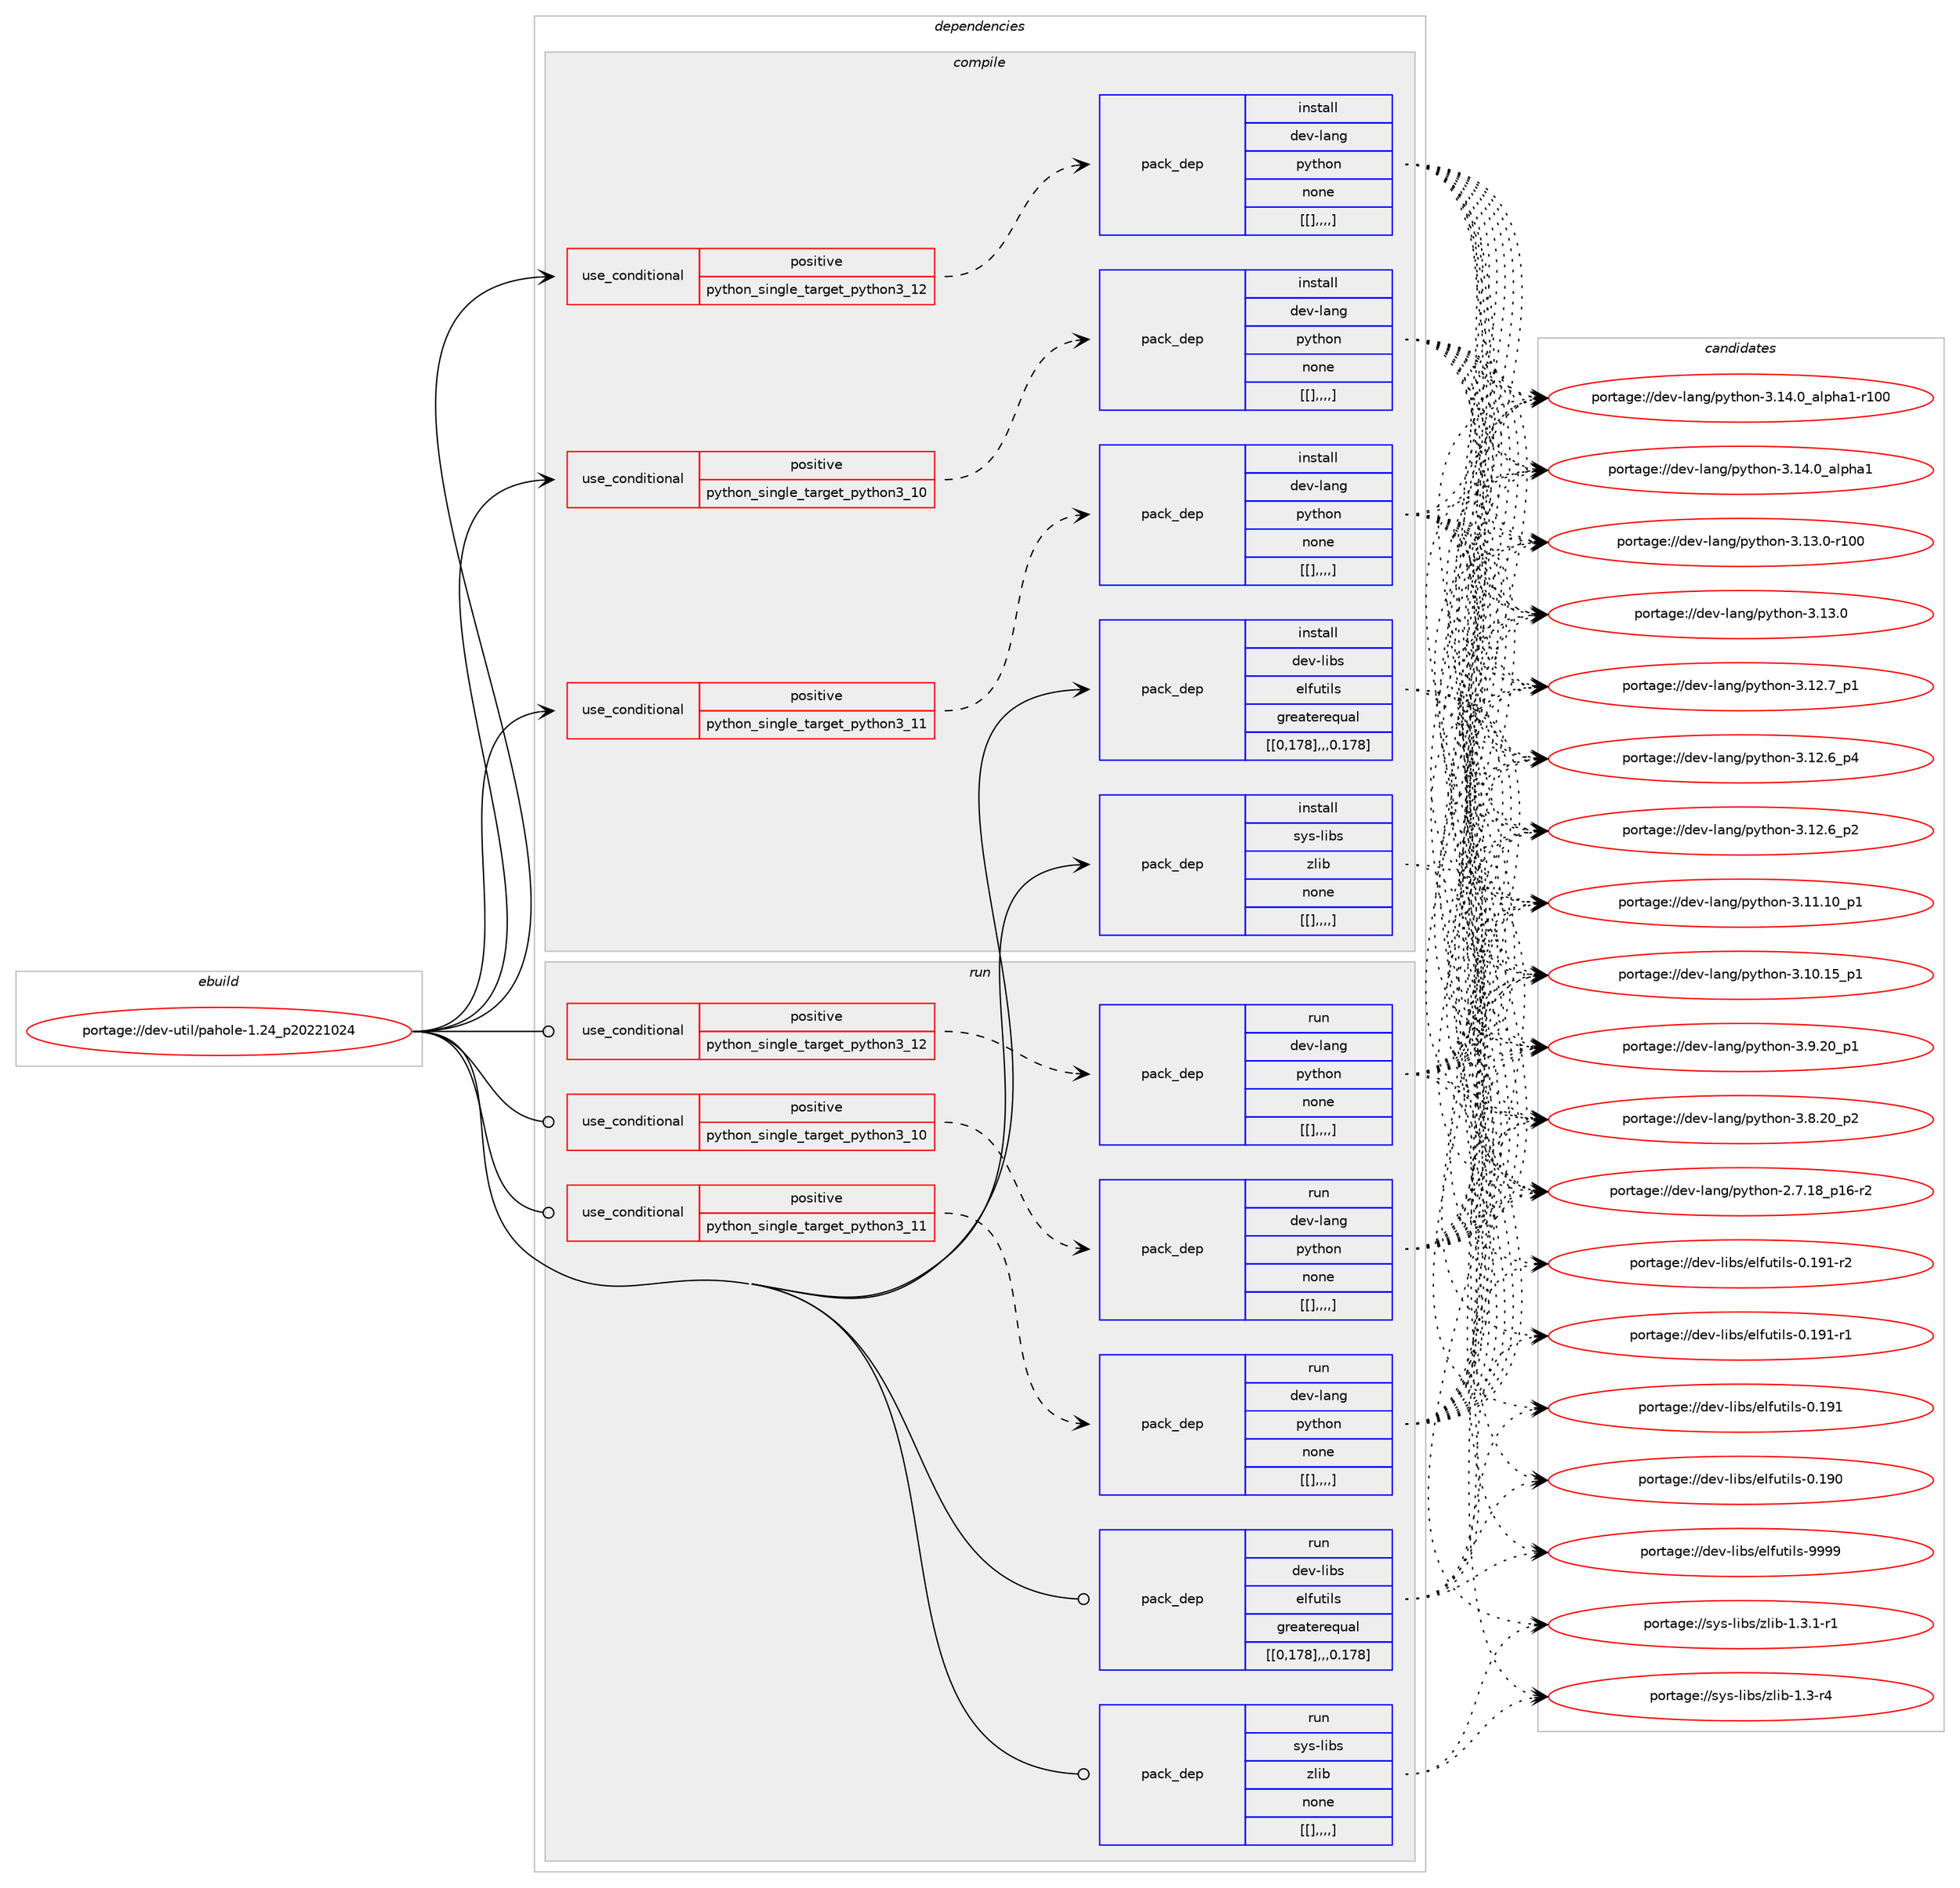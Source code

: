 digraph prolog {

# *************
# Graph options
# *************

newrank=true;
concentrate=true;
compound=true;
graph [rankdir=LR,fontname=Helvetica,fontsize=10,ranksep=1.5];#, ranksep=2.5, nodesep=0.2];
edge  [arrowhead=vee];
node  [fontname=Helvetica,fontsize=10];

# **********
# The ebuild
# **********

subgraph cluster_leftcol {
color=gray;
label=<<i>ebuild</i>>;
id [label="portage://dev-util/pahole-1.24_p20221024", color=red, width=4, href="../dev-util/pahole-1.24_p20221024.svg"];
}

# ****************
# The dependencies
# ****************

subgraph cluster_midcol {
color=gray;
label=<<i>dependencies</i>>;
subgraph cluster_compile {
fillcolor="#eeeeee";
style=filled;
label=<<i>compile</i>>;
subgraph cond65922 {
dependency229554 [label=<<TABLE BORDER="0" CELLBORDER="1" CELLSPACING="0" CELLPADDING="4"><TR><TD ROWSPAN="3" CELLPADDING="10">use_conditional</TD></TR><TR><TD>positive</TD></TR><TR><TD>python_single_target_python3_10</TD></TR></TABLE>>, shape=none, color=red];
subgraph pack162139 {
dependency229630 [label=<<TABLE BORDER="0" CELLBORDER="1" CELLSPACING="0" CELLPADDING="4" WIDTH="220"><TR><TD ROWSPAN="6" CELLPADDING="30">pack_dep</TD></TR><TR><TD WIDTH="110">install</TD></TR><TR><TD>dev-lang</TD></TR><TR><TD>python</TD></TR><TR><TD>none</TD></TR><TR><TD>[[],,,,]</TD></TR></TABLE>>, shape=none, color=blue];
}
dependency229554:e -> dependency229630:w [weight=20,style="dashed",arrowhead="vee"];
}
id:e -> dependency229554:w [weight=20,style="solid",arrowhead="vee"];
subgraph cond65944 {
dependency229705 [label=<<TABLE BORDER="0" CELLBORDER="1" CELLSPACING="0" CELLPADDING="4"><TR><TD ROWSPAN="3" CELLPADDING="10">use_conditional</TD></TR><TR><TD>positive</TD></TR><TR><TD>python_single_target_python3_11</TD></TR></TABLE>>, shape=none, color=red];
subgraph pack162246 {
dependency229746 [label=<<TABLE BORDER="0" CELLBORDER="1" CELLSPACING="0" CELLPADDING="4" WIDTH="220"><TR><TD ROWSPAN="6" CELLPADDING="30">pack_dep</TD></TR><TR><TD WIDTH="110">install</TD></TR><TR><TD>dev-lang</TD></TR><TR><TD>python</TD></TR><TR><TD>none</TD></TR><TR><TD>[[],,,,]</TD></TR></TABLE>>, shape=none, color=blue];
}
dependency229705:e -> dependency229746:w [weight=20,style="dashed",arrowhead="vee"];
}
id:e -> dependency229705:w [weight=20,style="solid",arrowhead="vee"];
subgraph cond65975 {
dependency229786 [label=<<TABLE BORDER="0" CELLBORDER="1" CELLSPACING="0" CELLPADDING="4"><TR><TD ROWSPAN="3" CELLPADDING="10">use_conditional</TD></TR><TR><TD>positive</TD></TR><TR><TD>python_single_target_python3_12</TD></TR></TABLE>>, shape=none, color=red];
subgraph pack162304 {
dependency229828 [label=<<TABLE BORDER="0" CELLBORDER="1" CELLSPACING="0" CELLPADDING="4" WIDTH="220"><TR><TD ROWSPAN="6" CELLPADDING="30">pack_dep</TD></TR><TR><TD WIDTH="110">install</TD></TR><TR><TD>dev-lang</TD></TR><TR><TD>python</TD></TR><TR><TD>none</TD></TR><TR><TD>[[],,,,]</TD></TR></TABLE>>, shape=none, color=blue];
}
dependency229786:e -> dependency229828:w [weight=20,style="dashed",arrowhead="vee"];
}
id:e -> dependency229786:w [weight=20,style="solid",arrowhead="vee"];
subgraph pack162308 {
dependency229833 [label=<<TABLE BORDER="0" CELLBORDER="1" CELLSPACING="0" CELLPADDING="4" WIDTH="220"><TR><TD ROWSPAN="6" CELLPADDING="30">pack_dep</TD></TR><TR><TD WIDTH="110">install</TD></TR><TR><TD>dev-libs</TD></TR><TR><TD>elfutils</TD></TR><TR><TD>greaterequal</TD></TR><TR><TD>[[0,178],,,0.178]</TD></TR></TABLE>>, shape=none, color=blue];
}
id:e -> dependency229833:w [weight=20,style="solid",arrowhead="vee"];
subgraph pack162326 {
dependency229874 [label=<<TABLE BORDER="0" CELLBORDER="1" CELLSPACING="0" CELLPADDING="4" WIDTH="220"><TR><TD ROWSPAN="6" CELLPADDING="30">pack_dep</TD></TR><TR><TD WIDTH="110">install</TD></TR><TR><TD>sys-libs</TD></TR><TR><TD>zlib</TD></TR><TR><TD>none</TD></TR><TR><TD>[[],,,,]</TD></TR></TABLE>>, shape=none, color=blue];
}
id:e -> dependency229874:w [weight=20,style="solid",arrowhead="vee"];
}
subgraph cluster_compileandrun {
fillcolor="#eeeeee";
style=filled;
label=<<i>compile and run</i>>;
}
subgraph cluster_run {
fillcolor="#eeeeee";
style=filled;
label=<<i>run</i>>;
subgraph cond66011 {
dependency229898 [label=<<TABLE BORDER="0" CELLBORDER="1" CELLSPACING="0" CELLPADDING="4"><TR><TD ROWSPAN="3" CELLPADDING="10">use_conditional</TD></TR><TR><TD>positive</TD></TR><TR><TD>python_single_target_python3_10</TD></TR></TABLE>>, shape=none, color=red];
subgraph pack162361 {
dependency229901 [label=<<TABLE BORDER="0" CELLBORDER="1" CELLSPACING="0" CELLPADDING="4" WIDTH="220"><TR><TD ROWSPAN="6" CELLPADDING="30">pack_dep</TD></TR><TR><TD WIDTH="110">run</TD></TR><TR><TD>dev-lang</TD></TR><TR><TD>python</TD></TR><TR><TD>none</TD></TR><TR><TD>[[],,,,]</TD></TR></TABLE>>, shape=none, color=blue];
}
dependency229898:e -> dependency229901:w [weight=20,style="dashed",arrowhead="vee"];
}
id:e -> dependency229898:w [weight=20,style="solid",arrowhead="odot"];
subgraph cond66013 {
dependency229909 [label=<<TABLE BORDER="0" CELLBORDER="1" CELLSPACING="0" CELLPADDING="4"><TR><TD ROWSPAN="3" CELLPADDING="10">use_conditional</TD></TR><TR><TD>positive</TD></TR><TR><TD>python_single_target_python3_11</TD></TR></TABLE>>, shape=none, color=red];
subgraph pack162365 {
dependency229913 [label=<<TABLE BORDER="0" CELLBORDER="1" CELLSPACING="0" CELLPADDING="4" WIDTH="220"><TR><TD ROWSPAN="6" CELLPADDING="30">pack_dep</TD></TR><TR><TD WIDTH="110">run</TD></TR><TR><TD>dev-lang</TD></TR><TR><TD>python</TD></TR><TR><TD>none</TD></TR><TR><TD>[[],,,,]</TD></TR></TABLE>>, shape=none, color=blue];
}
dependency229909:e -> dependency229913:w [weight=20,style="dashed",arrowhead="vee"];
}
id:e -> dependency229909:w [weight=20,style="solid",arrowhead="odot"];
subgraph cond66016 {
dependency229919 [label=<<TABLE BORDER="0" CELLBORDER="1" CELLSPACING="0" CELLPADDING="4"><TR><TD ROWSPAN="3" CELLPADDING="10">use_conditional</TD></TR><TR><TD>positive</TD></TR><TR><TD>python_single_target_python3_12</TD></TR></TABLE>>, shape=none, color=red];
subgraph pack162375 {
dependency229931 [label=<<TABLE BORDER="0" CELLBORDER="1" CELLSPACING="0" CELLPADDING="4" WIDTH="220"><TR><TD ROWSPAN="6" CELLPADDING="30">pack_dep</TD></TR><TR><TD WIDTH="110">run</TD></TR><TR><TD>dev-lang</TD></TR><TR><TD>python</TD></TR><TR><TD>none</TD></TR><TR><TD>[[],,,,]</TD></TR></TABLE>>, shape=none, color=blue];
}
dependency229919:e -> dependency229931:w [weight=20,style="dashed",arrowhead="vee"];
}
id:e -> dependency229919:w [weight=20,style="solid",arrowhead="odot"];
subgraph pack162379 {
dependency230004 [label=<<TABLE BORDER="0" CELLBORDER="1" CELLSPACING="0" CELLPADDING="4" WIDTH="220"><TR><TD ROWSPAN="6" CELLPADDING="30">pack_dep</TD></TR><TR><TD WIDTH="110">run</TD></TR><TR><TD>dev-libs</TD></TR><TR><TD>elfutils</TD></TR><TR><TD>greaterequal</TD></TR><TR><TD>[[0,178],,,0.178]</TD></TR></TABLE>>, shape=none, color=blue];
}
id:e -> dependency230004:w [weight=20,style="solid",arrowhead="odot"];
subgraph pack162442 {
dependency230024 [label=<<TABLE BORDER="0" CELLBORDER="1" CELLSPACING="0" CELLPADDING="4" WIDTH="220"><TR><TD ROWSPAN="6" CELLPADDING="30">pack_dep</TD></TR><TR><TD WIDTH="110">run</TD></TR><TR><TD>sys-libs</TD></TR><TR><TD>zlib</TD></TR><TR><TD>none</TD></TR><TR><TD>[[],,,,]</TD></TR></TABLE>>, shape=none, color=blue];
}
id:e -> dependency230024:w [weight=20,style="solid",arrowhead="odot"];
}
}

# **************
# The candidates
# **************

subgraph cluster_choices {
rank=same;
color=gray;
label=<<i>candidates</i>>;

subgraph choice161775 {
color=black;
nodesep=1;
choice100101118451089711010347112121116104111110455146495246489597108112104974945114494848 [label="portage://dev-lang/python-3.14.0_alpha1-r100", color=red, width=4,href="../dev-lang/python-3.14.0_alpha1-r100.svg"];
choice1001011184510897110103471121211161041111104551464952464895971081121049749 [label="portage://dev-lang/python-3.14.0_alpha1", color=red, width=4,href="../dev-lang/python-3.14.0_alpha1.svg"];
choice1001011184510897110103471121211161041111104551464951464845114494848 [label="portage://dev-lang/python-3.13.0-r100", color=red, width=4,href="../dev-lang/python-3.13.0-r100.svg"];
choice10010111845108971101034711212111610411111045514649514648 [label="portage://dev-lang/python-3.13.0", color=red, width=4,href="../dev-lang/python-3.13.0.svg"];
choice100101118451089711010347112121116104111110455146495046559511249 [label="portage://dev-lang/python-3.12.7_p1", color=red, width=4,href="../dev-lang/python-3.12.7_p1.svg"];
choice100101118451089711010347112121116104111110455146495046549511252 [label="portage://dev-lang/python-3.12.6_p4", color=red, width=4,href="../dev-lang/python-3.12.6_p4.svg"];
choice100101118451089711010347112121116104111110455146495046549511250 [label="portage://dev-lang/python-3.12.6_p2", color=red, width=4,href="../dev-lang/python-3.12.6_p2.svg"];
choice10010111845108971101034711212111610411111045514649494649489511249 [label="portage://dev-lang/python-3.11.10_p1", color=red, width=4,href="../dev-lang/python-3.11.10_p1.svg"];
choice10010111845108971101034711212111610411111045514649484649539511249 [label="portage://dev-lang/python-3.10.15_p1", color=red, width=4,href="../dev-lang/python-3.10.15_p1.svg"];
choice100101118451089711010347112121116104111110455146574650489511249 [label="portage://dev-lang/python-3.9.20_p1", color=red, width=4,href="../dev-lang/python-3.9.20_p1.svg"];
choice100101118451089711010347112121116104111110455146564650489511250 [label="portage://dev-lang/python-3.8.20_p2", color=red, width=4,href="../dev-lang/python-3.8.20_p2.svg"];
choice100101118451089711010347112121116104111110455046554649569511249544511450 [label="portage://dev-lang/python-2.7.18_p16-r2", color=red, width=4,href="../dev-lang/python-2.7.18_p16-r2.svg"];
dependency229630:e -> choice100101118451089711010347112121116104111110455146495246489597108112104974945114494848:w [style=dotted,weight="100"];
dependency229630:e -> choice1001011184510897110103471121211161041111104551464952464895971081121049749:w [style=dotted,weight="100"];
dependency229630:e -> choice1001011184510897110103471121211161041111104551464951464845114494848:w [style=dotted,weight="100"];
dependency229630:e -> choice10010111845108971101034711212111610411111045514649514648:w [style=dotted,weight="100"];
dependency229630:e -> choice100101118451089711010347112121116104111110455146495046559511249:w [style=dotted,weight="100"];
dependency229630:e -> choice100101118451089711010347112121116104111110455146495046549511252:w [style=dotted,weight="100"];
dependency229630:e -> choice100101118451089711010347112121116104111110455146495046549511250:w [style=dotted,weight="100"];
dependency229630:e -> choice10010111845108971101034711212111610411111045514649494649489511249:w [style=dotted,weight="100"];
dependency229630:e -> choice10010111845108971101034711212111610411111045514649484649539511249:w [style=dotted,weight="100"];
dependency229630:e -> choice100101118451089711010347112121116104111110455146574650489511249:w [style=dotted,weight="100"];
dependency229630:e -> choice100101118451089711010347112121116104111110455146564650489511250:w [style=dotted,weight="100"];
dependency229630:e -> choice100101118451089711010347112121116104111110455046554649569511249544511450:w [style=dotted,weight="100"];
}
subgraph choice161783 {
color=black;
nodesep=1;
choice100101118451089711010347112121116104111110455146495246489597108112104974945114494848 [label="portage://dev-lang/python-3.14.0_alpha1-r100", color=red, width=4,href="../dev-lang/python-3.14.0_alpha1-r100.svg"];
choice1001011184510897110103471121211161041111104551464952464895971081121049749 [label="portage://dev-lang/python-3.14.0_alpha1", color=red, width=4,href="../dev-lang/python-3.14.0_alpha1.svg"];
choice1001011184510897110103471121211161041111104551464951464845114494848 [label="portage://dev-lang/python-3.13.0-r100", color=red, width=4,href="../dev-lang/python-3.13.0-r100.svg"];
choice10010111845108971101034711212111610411111045514649514648 [label="portage://dev-lang/python-3.13.0", color=red, width=4,href="../dev-lang/python-3.13.0.svg"];
choice100101118451089711010347112121116104111110455146495046559511249 [label="portage://dev-lang/python-3.12.7_p1", color=red, width=4,href="../dev-lang/python-3.12.7_p1.svg"];
choice100101118451089711010347112121116104111110455146495046549511252 [label="portage://dev-lang/python-3.12.6_p4", color=red, width=4,href="../dev-lang/python-3.12.6_p4.svg"];
choice100101118451089711010347112121116104111110455146495046549511250 [label="portage://dev-lang/python-3.12.6_p2", color=red, width=4,href="../dev-lang/python-3.12.6_p2.svg"];
choice10010111845108971101034711212111610411111045514649494649489511249 [label="portage://dev-lang/python-3.11.10_p1", color=red, width=4,href="../dev-lang/python-3.11.10_p1.svg"];
choice10010111845108971101034711212111610411111045514649484649539511249 [label="portage://dev-lang/python-3.10.15_p1", color=red, width=4,href="../dev-lang/python-3.10.15_p1.svg"];
choice100101118451089711010347112121116104111110455146574650489511249 [label="portage://dev-lang/python-3.9.20_p1", color=red, width=4,href="../dev-lang/python-3.9.20_p1.svg"];
choice100101118451089711010347112121116104111110455146564650489511250 [label="portage://dev-lang/python-3.8.20_p2", color=red, width=4,href="../dev-lang/python-3.8.20_p2.svg"];
choice100101118451089711010347112121116104111110455046554649569511249544511450 [label="portage://dev-lang/python-2.7.18_p16-r2", color=red, width=4,href="../dev-lang/python-2.7.18_p16-r2.svg"];
dependency229746:e -> choice100101118451089711010347112121116104111110455146495246489597108112104974945114494848:w [style=dotted,weight="100"];
dependency229746:e -> choice1001011184510897110103471121211161041111104551464952464895971081121049749:w [style=dotted,weight="100"];
dependency229746:e -> choice1001011184510897110103471121211161041111104551464951464845114494848:w [style=dotted,weight="100"];
dependency229746:e -> choice10010111845108971101034711212111610411111045514649514648:w [style=dotted,weight="100"];
dependency229746:e -> choice100101118451089711010347112121116104111110455146495046559511249:w [style=dotted,weight="100"];
dependency229746:e -> choice100101118451089711010347112121116104111110455146495046549511252:w [style=dotted,weight="100"];
dependency229746:e -> choice100101118451089711010347112121116104111110455146495046549511250:w [style=dotted,weight="100"];
dependency229746:e -> choice10010111845108971101034711212111610411111045514649494649489511249:w [style=dotted,weight="100"];
dependency229746:e -> choice10010111845108971101034711212111610411111045514649484649539511249:w [style=dotted,weight="100"];
dependency229746:e -> choice100101118451089711010347112121116104111110455146574650489511249:w [style=dotted,weight="100"];
dependency229746:e -> choice100101118451089711010347112121116104111110455146564650489511250:w [style=dotted,weight="100"];
dependency229746:e -> choice100101118451089711010347112121116104111110455046554649569511249544511450:w [style=dotted,weight="100"];
}
subgraph choice161796 {
color=black;
nodesep=1;
choice100101118451089711010347112121116104111110455146495246489597108112104974945114494848 [label="portage://dev-lang/python-3.14.0_alpha1-r100", color=red, width=4,href="../dev-lang/python-3.14.0_alpha1-r100.svg"];
choice1001011184510897110103471121211161041111104551464952464895971081121049749 [label="portage://dev-lang/python-3.14.0_alpha1", color=red, width=4,href="../dev-lang/python-3.14.0_alpha1.svg"];
choice1001011184510897110103471121211161041111104551464951464845114494848 [label="portage://dev-lang/python-3.13.0-r100", color=red, width=4,href="../dev-lang/python-3.13.0-r100.svg"];
choice10010111845108971101034711212111610411111045514649514648 [label="portage://dev-lang/python-3.13.0", color=red, width=4,href="../dev-lang/python-3.13.0.svg"];
choice100101118451089711010347112121116104111110455146495046559511249 [label="portage://dev-lang/python-3.12.7_p1", color=red, width=4,href="../dev-lang/python-3.12.7_p1.svg"];
choice100101118451089711010347112121116104111110455146495046549511252 [label="portage://dev-lang/python-3.12.6_p4", color=red, width=4,href="../dev-lang/python-3.12.6_p4.svg"];
choice100101118451089711010347112121116104111110455146495046549511250 [label="portage://dev-lang/python-3.12.6_p2", color=red, width=4,href="../dev-lang/python-3.12.6_p2.svg"];
choice10010111845108971101034711212111610411111045514649494649489511249 [label="portage://dev-lang/python-3.11.10_p1", color=red, width=4,href="../dev-lang/python-3.11.10_p1.svg"];
choice10010111845108971101034711212111610411111045514649484649539511249 [label="portage://dev-lang/python-3.10.15_p1", color=red, width=4,href="../dev-lang/python-3.10.15_p1.svg"];
choice100101118451089711010347112121116104111110455146574650489511249 [label="portage://dev-lang/python-3.9.20_p1", color=red, width=4,href="../dev-lang/python-3.9.20_p1.svg"];
choice100101118451089711010347112121116104111110455146564650489511250 [label="portage://dev-lang/python-3.8.20_p2", color=red, width=4,href="../dev-lang/python-3.8.20_p2.svg"];
choice100101118451089711010347112121116104111110455046554649569511249544511450 [label="portage://dev-lang/python-2.7.18_p16-r2", color=red, width=4,href="../dev-lang/python-2.7.18_p16-r2.svg"];
dependency229828:e -> choice100101118451089711010347112121116104111110455146495246489597108112104974945114494848:w [style=dotted,weight="100"];
dependency229828:e -> choice1001011184510897110103471121211161041111104551464952464895971081121049749:w [style=dotted,weight="100"];
dependency229828:e -> choice1001011184510897110103471121211161041111104551464951464845114494848:w [style=dotted,weight="100"];
dependency229828:e -> choice10010111845108971101034711212111610411111045514649514648:w [style=dotted,weight="100"];
dependency229828:e -> choice100101118451089711010347112121116104111110455146495046559511249:w [style=dotted,weight="100"];
dependency229828:e -> choice100101118451089711010347112121116104111110455146495046549511252:w [style=dotted,weight="100"];
dependency229828:e -> choice100101118451089711010347112121116104111110455146495046549511250:w [style=dotted,weight="100"];
dependency229828:e -> choice10010111845108971101034711212111610411111045514649494649489511249:w [style=dotted,weight="100"];
dependency229828:e -> choice10010111845108971101034711212111610411111045514649484649539511249:w [style=dotted,weight="100"];
dependency229828:e -> choice100101118451089711010347112121116104111110455146574650489511249:w [style=dotted,weight="100"];
dependency229828:e -> choice100101118451089711010347112121116104111110455146564650489511250:w [style=dotted,weight="100"];
dependency229828:e -> choice100101118451089711010347112121116104111110455046554649569511249544511450:w [style=dotted,weight="100"];
}
subgraph choice161806 {
color=black;
nodesep=1;
choice1001011184510810598115471011081021171161051081154557575757 [label="portage://dev-libs/elfutils-9999", color=red, width=4,href="../dev-libs/elfutils-9999.svg"];
choice1001011184510810598115471011081021171161051081154548464957494511450 [label="portage://dev-libs/elfutils-0.191-r2", color=red, width=4,href="../dev-libs/elfutils-0.191-r2.svg"];
choice1001011184510810598115471011081021171161051081154548464957494511449 [label="portage://dev-libs/elfutils-0.191-r1", color=red, width=4,href="../dev-libs/elfutils-0.191-r1.svg"];
choice100101118451081059811547101108102117116105108115454846495749 [label="portage://dev-libs/elfutils-0.191", color=red, width=4,href="../dev-libs/elfutils-0.191.svg"];
choice100101118451081059811547101108102117116105108115454846495748 [label="portage://dev-libs/elfutils-0.190", color=red, width=4,href="../dev-libs/elfutils-0.190.svg"];
dependency229833:e -> choice1001011184510810598115471011081021171161051081154557575757:w [style=dotted,weight="100"];
dependency229833:e -> choice1001011184510810598115471011081021171161051081154548464957494511450:w [style=dotted,weight="100"];
dependency229833:e -> choice1001011184510810598115471011081021171161051081154548464957494511449:w [style=dotted,weight="100"];
dependency229833:e -> choice100101118451081059811547101108102117116105108115454846495749:w [style=dotted,weight="100"];
dependency229833:e -> choice100101118451081059811547101108102117116105108115454846495748:w [style=dotted,weight="100"];
}
subgraph choice161825 {
color=black;
nodesep=1;
choice115121115451081059811547122108105984549465146494511449 [label="portage://sys-libs/zlib-1.3.1-r1", color=red, width=4,href="../sys-libs/zlib-1.3.1-r1.svg"];
choice11512111545108105981154712210810598454946514511452 [label="portage://sys-libs/zlib-1.3-r4", color=red, width=4,href="../sys-libs/zlib-1.3-r4.svg"];
dependency229874:e -> choice115121115451081059811547122108105984549465146494511449:w [style=dotted,weight="100"];
dependency229874:e -> choice11512111545108105981154712210810598454946514511452:w [style=dotted,weight="100"];
}
subgraph choice161840 {
color=black;
nodesep=1;
choice100101118451089711010347112121116104111110455146495246489597108112104974945114494848 [label="portage://dev-lang/python-3.14.0_alpha1-r100", color=red, width=4,href="../dev-lang/python-3.14.0_alpha1-r100.svg"];
choice1001011184510897110103471121211161041111104551464952464895971081121049749 [label="portage://dev-lang/python-3.14.0_alpha1", color=red, width=4,href="../dev-lang/python-3.14.0_alpha1.svg"];
choice1001011184510897110103471121211161041111104551464951464845114494848 [label="portage://dev-lang/python-3.13.0-r100", color=red, width=4,href="../dev-lang/python-3.13.0-r100.svg"];
choice10010111845108971101034711212111610411111045514649514648 [label="portage://dev-lang/python-3.13.0", color=red, width=4,href="../dev-lang/python-3.13.0.svg"];
choice100101118451089711010347112121116104111110455146495046559511249 [label="portage://dev-lang/python-3.12.7_p1", color=red, width=4,href="../dev-lang/python-3.12.7_p1.svg"];
choice100101118451089711010347112121116104111110455146495046549511252 [label="portage://dev-lang/python-3.12.6_p4", color=red, width=4,href="../dev-lang/python-3.12.6_p4.svg"];
choice100101118451089711010347112121116104111110455146495046549511250 [label="portage://dev-lang/python-3.12.6_p2", color=red, width=4,href="../dev-lang/python-3.12.6_p2.svg"];
choice10010111845108971101034711212111610411111045514649494649489511249 [label="portage://dev-lang/python-3.11.10_p1", color=red, width=4,href="../dev-lang/python-3.11.10_p1.svg"];
choice10010111845108971101034711212111610411111045514649484649539511249 [label="portage://dev-lang/python-3.10.15_p1", color=red, width=4,href="../dev-lang/python-3.10.15_p1.svg"];
choice100101118451089711010347112121116104111110455146574650489511249 [label="portage://dev-lang/python-3.9.20_p1", color=red, width=4,href="../dev-lang/python-3.9.20_p1.svg"];
choice100101118451089711010347112121116104111110455146564650489511250 [label="portage://dev-lang/python-3.8.20_p2", color=red, width=4,href="../dev-lang/python-3.8.20_p2.svg"];
choice100101118451089711010347112121116104111110455046554649569511249544511450 [label="portage://dev-lang/python-2.7.18_p16-r2", color=red, width=4,href="../dev-lang/python-2.7.18_p16-r2.svg"];
dependency229901:e -> choice100101118451089711010347112121116104111110455146495246489597108112104974945114494848:w [style=dotted,weight="100"];
dependency229901:e -> choice1001011184510897110103471121211161041111104551464952464895971081121049749:w [style=dotted,weight="100"];
dependency229901:e -> choice1001011184510897110103471121211161041111104551464951464845114494848:w [style=dotted,weight="100"];
dependency229901:e -> choice10010111845108971101034711212111610411111045514649514648:w [style=dotted,weight="100"];
dependency229901:e -> choice100101118451089711010347112121116104111110455146495046559511249:w [style=dotted,weight="100"];
dependency229901:e -> choice100101118451089711010347112121116104111110455146495046549511252:w [style=dotted,weight="100"];
dependency229901:e -> choice100101118451089711010347112121116104111110455146495046549511250:w [style=dotted,weight="100"];
dependency229901:e -> choice10010111845108971101034711212111610411111045514649494649489511249:w [style=dotted,weight="100"];
dependency229901:e -> choice10010111845108971101034711212111610411111045514649484649539511249:w [style=dotted,weight="100"];
dependency229901:e -> choice100101118451089711010347112121116104111110455146574650489511249:w [style=dotted,weight="100"];
dependency229901:e -> choice100101118451089711010347112121116104111110455146564650489511250:w [style=dotted,weight="100"];
dependency229901:e -> choice100101118451089711010347112121116104111110455046554649569511249544511450:w [style=dotted,weight="100"];
}
subgraph choice161849 {
color=black;
nodesep=1;
choice100101118451089711010347112121116104111110455146495246489597108112104974945114494848 [label="portage://dev-lang/python-3.14.0_alpha1-r100", color=red, width=4,href="../dev-lang/python-3.14.0_alpha1-r100.svg"];
choice1001011184510897110103471121211161041111104551464952464895971081121049749 [label="portage://dev-lang/python-3.14.0_alpha1", color=red, width=4,href="../dev-lang/python-3.14.0_alpha1.svg"];
choice1001011184510897110103471121211161041111104551464951464845114494848 [label="portage://dev-lang/python-3.13.0-r100", color=red, width=4,href="../dev-lang/python-3.13.0-r100.svg"];
choice10010111845108971101034711212111610411111045514649514648 [label="portage://dev-lang/python-3.13.0", color=red, width=4,href="../dev-lang/python-3.13.0.svg"];
choice100101118451089711010347112121116104111110455146495046559511249 [label="portage://dev-lang/python-3.12.7_p1", color=red, width=4,href="../dev-lang/python-3.12.7_p1.svg"];
choice100101118451089711010347112121116104111110455146495046549511252 [label="portage://dev-lang/python-3.12.6_p4", color=red, width=4,href="../dev-lang/python-3.12.6_p4.svg"];
choice100101118451089711010347112121116104111110455146495046549511250 [label="portage://dev-lang/python-3.12.6_p2", color=red, width=4,href="../dev-lang/python-3.12.6_p2.svg"];
choice10010111845108971101034711212111610411111045514649494649489511249 [label="portage://dev-lang/python-3.11.10_p1", color=red, width=4,href="../dev-lang/python-3.11.10_p1.svg"];
choice10010111845108971101034711212111610411111045514649484649539511249 [label="portage://dev-lang/python-3.10.15_p1", color=red, width=4,href="../dev-lang/python-3.10.15_p1.svg"];
choice100101118451089711010347112121116104111110455146574650489511249 [label="portage://dev-lang/python-3.9.20_p1", color=red, width=4,href="../dev-lang/python-3.9.20_p1.svg"];
choice100101118451089711010347112121116104111110455146564650489511250 [label="portage://dev-lang/python-3.8.20_p2", color=red, width=4,href="../dev-lang/python-3.8.20_p2.svg"];
choice100101118451089711010347112121116104111110455046554649569511249544511450 [label="portage://dev-lang/python-2.7.18_p16-r2", color=red, width=4,href="../dev-lang/python-2.7.18_p16-r2.svg"];
dependency229913:e -> choice100101118451089711010347112121116104111110455146495246489597108112104974945114494848:w [style=dotted,weight="100"];
dependency229913:e -> choice1001011184510897110103471121211161041111104551464952464895971081121049749:w [style=dotted,weight="100"];
dependency229913:e -> choice1001011184510897110103471121211161041111104551464951464845114494848:w [style=dotted,weight="100"];
dependency229913:e -> choice10010111845108971101034711212111610411111045514649514648:w [style=dotted,weight="100"];
dependency229913:e -> choice100101118451089711010347112121116104111110455146495046559511249:w [style=dotted,weight="100"];
dependency229913:e -> choice100101118451089711010347112121116104111110455146495046549511252:w [style=dotted,weight="100"];
dependency229913:e -> choice100101118451089711010347112121116104111110455146495046549511250:w [style=dotted,weight="100"];
dependency229913:e -> choice10010111845108971101034711212111610411111045514649494649489511249:w [style=dotted,weight="100"];
dependency229913:e -> choice10010111845108971101034711212111610411111045514649484649539511249:w [style=dotted,weight="100"];
dependency229913:e -> choice100101118451089711010347112121116104111110455146574650489511249:w [style=dotted,weight="100"];
dependency229913:e -> choice100101118451089711010347112121116104111110455146564650489511250:w [style=dotted,weight="100"];
dependency229913:e -> choice100101118451089711010347112121116104111110455046554649569511249544511450:w [style=dotted,weight="100"];
}
subgraph choice161888 {
color=black;
nodesep=1;
choice100101118451089711010347112121116104111110455146495246489597108112104974945114494848 [label="portage://dev-lang/python-3.14.0_alpha1-r100", color=red, width=4,href="../dev-lang/python-3.14.0_alpha1-r100.svg"];
choice1001011184510897110103471121211161041111104551464952464895971081121049749 [label="portage://dev-lang/python-3.14.0_alpha1", color=red, width=4,href="../dev-lang/python-3.14.0_alpha1.svg"];
choice1001011184510897110103471121211161041111104551464951464845114494848 [label="portage://dev-lang/python-3.13.0-r100", color=red, width=4,href="../dev-lang/python-3.13.0-r100.svg"];
choice10010111845108971101034711212111610411111045514649514648 [label="portage://dev-lang/python-3.13.0", color=red, width=4,href="../dev-lang/python-3.13.0.svg"];
choice100101118451089711010347112121116104111110455146495046559511249 [label="portage://dev-lang/python-3.12.7_p1", color=red, width=4,href="../dev-lang/python-3.12.7_p1.svg"];
choice100101118451089711010347112121116104111110455146495046549511252 [label="portage://dev-lang/python-3.12.6_p4", color=red, width=4,href="../dev-lang/python-3.12.6_p4.svg"];
choice100101118451089711010347112121116104111110455146495046549511250 [label="portage://dev-lang/python-3.12.6_p2", color=red, width=4,href="../dev-lang/python-3.12.6_p2.svg"];
choice10010111845108971101034711212111610411111045514649494649489511249 [label="portage://dev-lang/python-3.11.10_p1", color=red, width=4,href="../dev-lang/python-3.11.10_p1.svg"];
choice10010111845108971101034711212111610411111045514649484649539511249 [label="portage://dev-lang/python-3.10.15_p1", color=red, width=4,href="../dev-lang/python-3.10.15_p1.svg"];
choice100101118451089711010347112121116104111110455146574650489511249 [label="portage://dev-lang/python-3.9.20_p1", color=red, width=4,href="../dev-lang/python-3.9.20_p1.svg"];
choice100101118451089711010347112121116104111110455146564650489511250 [label="portage://dev-lang/python-3.8.20_p2", color=red, width=4,href="../dev-lang/python-3.8.20_p2.svg"];
choice100101118451089711010347112121116104111110455046554649569511249544511450 [label="portage://dev-lang/python-2.7.18_p16-r2", color=red, width=4,href="../dev-lang/python-2.7.18_p16-r2.svg"];
dependency229931:e -> choice100101118451089711010347112121116104111110455146495246489597108112104974945114494848:w [style=dotted,weight="100"];
dependency229931:e -> choice1001011184510897110103471121211161041111104551464952464895971081121049749:w [style=dotted,weight="100"];
dependency229931:e -> choice1001011184510897110103471121211161041111104551464951464845114494848:w [style=dotted,weight="100"];
dependency229931:e -> choice10010111845108971101034711212111610411111045514649514648:w [style=dotted,weight="100"];
dependency229931:e -> choice100101118451089711010347112121116104111110455146495046559511249:w [style=dotted,weight="100"];
dependency229931:e -> choice100101118451089711010347112121116104111110455146495046549511252:w [style=dotted,weight="100"];
dependency229931:e -> choice100101118451089711010347112121116104111110455146495046549511250:w [style=dotted,weight="100"];
dependency229931:e -> choice10010111845108971101034711212111610411111045514649494649489511249:w [style=dotted,weight="100"];
dependency229931:e -> choice10010111845108971101034711212111610411111045514649484649539511249:w [style=dotted,weight="100"];
dependency229931:e -> choice100101118451089711010347112121116104111110455146574650489511249:w [style=dotted,weight="100"];
dependency229931:e -> choice100101118451089711010347112121116104111110455146564650489511250:w [style=dotted,weight="100"];
dependency229931:e -> choice100101118451089711010347112121116104111110455046554649569511249544511450:w [style=dotted,weight="100"];
}
subgraph choice161896 {
color=black;
nodesep=1;
choice1001011184510810598115471011081021171161051081154557575757 [label="portage://dev-libs/elfutils-9999", color=red, width=4,href="../dev-libs/elfutils-9999.svg"];
choice1001011184510810598115471011081021171161051081154548464957494511450 [label="portage://dev-libs/elfutils-0.191-r2", color=red, width=4,href="../dev-libs/elfutils-0.191-r2.svg"];
choice1001011184510810598115471011081021171161051081154548464957494511449 [label="portage://dev-libs/elfutils-0.191-r1", color=red, width=4,href="../dev-libs/elfutils-0.191-r1.svg"];
choice100101118451081059811547101108102117116105108115454846495749 [label="portage://dev-libs/elfutils-0.191", color=red, width=4,href="../dev-libs/elfutils-0.191.svg"];
choice100101118451081059811547101108102117116105108115454846495748 [label="portage://dev-libs/elfutils-0.190", color=red, width=4,href="../dev-libs/elfutils-0.190.svg"];
dependency230004:e -> choice1001011184510810598115471011081021171161051081154557575757:w [style=dotted,weight="100"];
dependency230004:e -> choice1001011184510810598115471011081021171161051081154548464957494511450:w [style=dotted,weight="100"];
dependency230004:e -> choice1001011184510810598115471011081021171161051081154548464957494511449:w [style=dotted,weight="100"];
dependency230004:e -> choice100101118451081059811547101108102117116105108115454846495749:w [style=dotted,weight="100"];
dependency230004:e -> choice100101118451081059811547101108102117116105108115454846495748:w [style=dotted,weight="100"];
}
subgraph choice161925 {
color=black;
nodesep=1;
choice115121115451081059811547122108105984549465146494511449 [label="portage://sys-libs/zlib-1.3.1-r1", color=red, width=4,href="../sys-libs/zlib-1.3.1-r1.svg"];
choice11512111545108105981154712210810598454946514511452 [label="portage://sys-libs/zlib-1.3-r4", color=red, width=4,href="../sys-libs/zlib-1.3-r4.svg"];
dependency230024:e -> choice115121115451081059811547122108105984549465146494511449:w [style=dotted,weight="100"];
dependency230024:e -> choice11512111545108105981154712210810598454946514511452:w [style=dotted,weight="100"];
}
}

}

